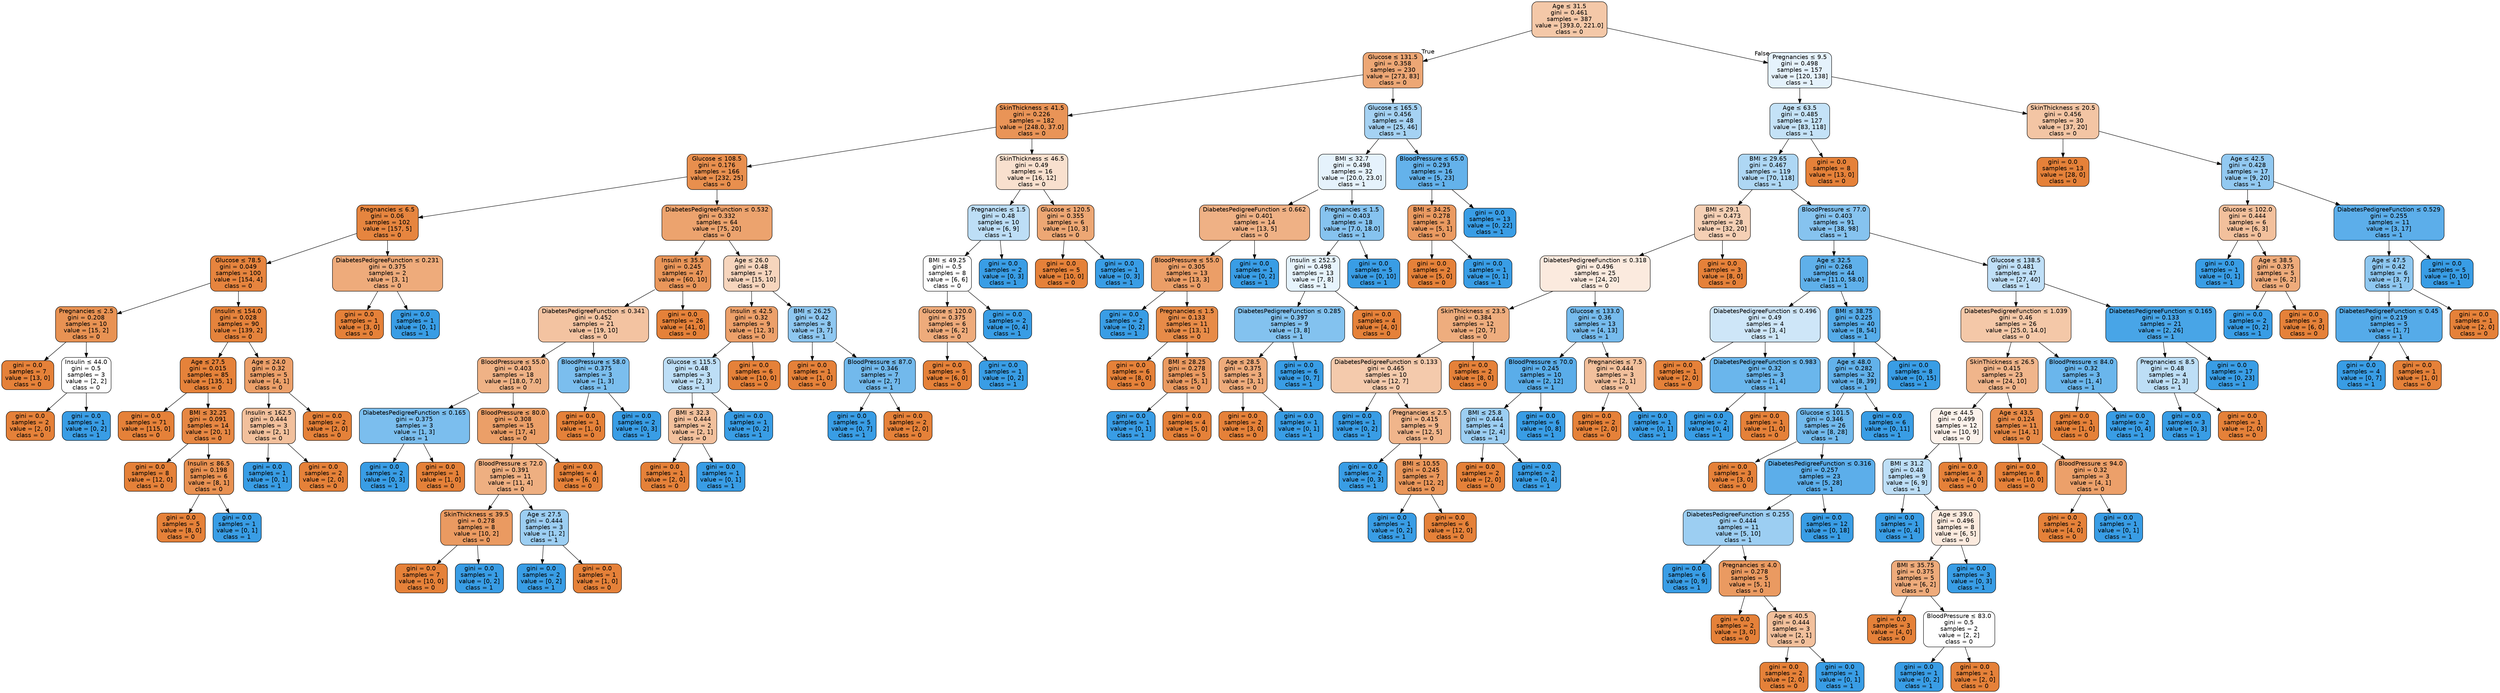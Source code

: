 digraph Tree {
node [shape=box, style="filled, rounded", color="black", fontname="helvetica"] ;
edge [fontname="helvetica"] ;
0 [label=<Age &le; 31.5<br/>gini = 0.461<br/>samples = 387<br/>value = [393.0, 221.0]<br/>class = 0>, fillcolor="#f4c8a8"] ;
1 [label=<Glucose &le; 131.5<br/>gini = 0.358<br/>samples = 230<br/>value = [273, 83]<br/>class = 0>, fillcolor="#eda775"] ;
0 -> 1 [labeldistance=2.5, labelangle=45, headlabel="True"] ;
2 [label=<SkinThickness &le; 41.5<br/>gini = 0.226<br/>samples = 182<br/>value = [248.0, 37.0]<br/>class = 0>, fillcolor="#e99457"] ;
1 -> 2 ;
3 [label=<Glucose &le; 108.5<br/>gini = 0.176<br/>samples = 166<br/>value = [232, 25]<br/>class = 0>, fillcolor="#e88f4e"] ;
2 -> 3 ;
4 [label=<Pregnancies &le; 6.5<br/>gini = 0.06<br/>samples = 102<br/>value = [157, 5]<br/>class = 0>, fillcolor="#e6853f"] ;
3 -> 4 ;
5 [label=<Glucose &le; 78.5<br/>gini = 0.049<br/>samples = 100<br/>value = [154, 4]<br/>class = 0>, fillcolor="#e6843e"] ;
4 -> 5 ;
6 [label=<Pregnancies &le; 2.5<br/>gini = 0.208<br/>samples = 10<br/>value = [15, 2]<br/>class = 0>, fillcolor="#e89253"] ;
5 -> 6 ;
7 [label=<gini = 0.0<br/>samples = 7<br/>value = [13, 0]<br/>class = 0>, fillcolor="#e58139"] ;
6 -> 7 ;
8 [label=<Insulin &le; 44.0<br/>gini = 0.5<br/>samples = 3<br/>value = [2, 2]<br/>class = 0>, fillcolor="#ffffff"] ;
6 -> 8 ;
9 [label=<gini = 0.0<br/>samples = 2<br/>value = [2, 0]<br/>class = 0>, fillcolor="#e58139"] ;
8 -> 9 ;
10 [label=<gini = 0.0<br/>samples = 1<br/>value = [0, 2]<br/>class = 1>, fillcolor="#399de5"] ;
8 -> 10 ;
11 [label=<Insulin &le; 154.0<br/>gini = 0.028<br/>samples = 90<br/>value = [139, 2]<br/>class = 0>, fillcolor="#e5833c"] ;
5 -> 11 ;
12 [label=<Age &le; 27.5<br/>gini = 0.015<br/>samples = 85<br/>value = [135, 1]<br/>class = 0>, fillcolor="#e5823a"] ;
11 -> 12 ;
13 [label=<gini = 0.0<br/>samples = 71<br/>value = [115, 0]<br/>class = 0>, fillcolor="#e58139"] ;
12 -> 13 ;
14 [label=<BMI &le; 32.25<br/>gini = 0.091<br/>samples = 14<br/>value = [20, 1]<br/>class = 0>, fillcolor="#e68743"] ;
12 -> 14 ;
15 [label=<gini = 0.0<br/>samples = 8<br/>value = [12, 0]<br/>class = 0>, fillcolor="#e58139"] ;
14 -> 15 ;
16 [label=<Insulin &le; 86.5<br/>gini = 0.198<br/>samples = 6<br/>value = [8, 1]<br/>class = 0>, fillcolor="#e89152"] ;
14 -> 16 ;
17 [label=<gini = 0.0<br/>samples = 5<br/>value = [8, 0]<br/>class = 0>, fillcolor="#e58139"] ;
16 -> 17 ;
18 [label=<gini = 0.0<br/>samples = 1<br/>value = [0, 1]<br/>class = 1>, fillcolor="#399de5"] ;
16 -> 18 ;
19 [label=<Age &le; 24.0<br/>gini = 0.32<br/>samples = 5<br/>value = [4, 1]<br/>class = 0>, fillcolor="#eca06a"] ;
11 -> 19 ;
20 [label=<Insulin &le; 162.5<br/>gini = 0.444<br/>samples = 3<br/>value = [2, 1]<br/>class = 0>, fillcolor="#f2c09c"] ;
19 -> 20 ;
21 [label=<gini = 0.0<br/>samples = 1<br/>value = [0, 1]<br/>class = 1>, fillcolor="#399de5"] ;
20 -> 21 ;
22 [label=<gini = 0.0<br/>samples = 2<br/>value = [2, 0]<br/>class = 0>, fillcolor="#e58139"] ;
20 -> 22 ;
23 [label=<gini = 0.0<br/>samples = 2<br/>value = [2, 0]<br/>class = 0>, fillcolor="#e58139"] ;
19 -> 23 ;
24 [label=<DiabetesPedigreeFunction &le; 0.231<br/>gini = 0.375<br/>samples = 2<br/>value = [3, 1]<br/>class = 0>, fillcolor="#eeab7b"] ;
4 -> 24 ;
25 [label=<gini = 0.0<br/>samples = 1<br/>value = [3, 0]<br/>class = 0>, fillcolor="#e58139"] ;
24 -> 25 ;
26 [label=<gini = 0.0<br/>samples = 1<br/>value = [0, 1]<br/>class = 1>, fillcolor="#399de5"] ;
24 -> 26 ;
27 [label=<DiabetesPedigreeFunction &le; 0.532<br/>gini = 0.332<br/>samples = 64<br/>value = [75, 20]<br/>class = 0>, fillcolor="#eca36e"] ;
3 -> 27 ;
28 [label=<Insulin &le; 35.5<br/>gini = 0.245<br/>samples = 47<br/>value = [60, 10]<br/>class = 0>, fillcolor="#e9965a"] ;
27 -> 28 ;
29 [label=<DiabetesPedigreeFunction &le; 0.341<br/>gini = 0.452<br/>samples = 21<br/>value = [19, 10]<br/>class = 0>, fillcolor="#f3c3a1"] ;
28 -> 29 ;
30 [label=<BloodPressure &le; 55.0<br/>gini = 0.403<br/>samples = 18<br/>value = [18.0, 7.0]<br/>class = 0>, fillcolor="#efb286"] ;
29 -> 30 ;
31 [label=<DiabetesPedigreeFunction &le; 0.165<br/>gini = 0.375<br/>samples = 3<br/>value = [1, 3]<br/>class = 1>, fillcolor="#7bbeee"] ;
30 -> 31 ;
32 [label=<gini = 0.0<br/>samples = 2<br/>value = [0, 3]<br/>class = 1>, fillcolor="#399de5"] ;
31 -> 32 ;
33 [label=<gini = 0.0<br/>samples = 1<br/>value = [1, 0]<br/>class = 0>, fillcolor="#e58139"] ;
31 -> 33 ;
34 [label=<BloodPressure &le; 80.0<br/>gini = 0.308<br/>samples = 15<br/>value = [17, 4]<br/>class = 0>, fillcolor="#eb9f68"] ;
30 -> 34 ;
35 [label=<BloodPressure &le; 72.0<br/>gini = 0.391<br/>samples = 11<br/>value = [11, 4]<br/>class = 0>, fillcolor="#eeaf81"] ;
34 -> 35 ;
36 [label=<SkinThickness &le; 39.5<br/>gini = 0.278<br/>samples = 8<br/>value = [10, 2]<br/>class = 0>, fillcolor="#ea9a61"] ;
35 -> 36 ;
37 [label=<gini = 0.0<br/>samples = 7<br/>value = [10, 0]<br/>class = 0>, fillcolor="#e58139"] ;
36 -> 37 ;
38 [label=<gini = 0.0<br/>samples = 1<br/>value = [0, 2]<br/>class = 1>, fillcolor="#399de5"] ;
36 -> 38 ;
39 [label=<Age &le; 27.5<br/>gini = 0.444<br/>samples = 3<br/>value = [1, 2]<br/>class = 1>, fillcolor="#9ccef2"] ;
35 -> 39 ;
40 [label=<gini = 0.0<br/>samples = 2<br/>value = [0, 2]<br/>class = 1>, fillcolor="#399de5"] ;
39 -> 40 ;
41 [label=<gini = 0.0<br/>samples = 1<br/>value = [1, 0]<br/>class = 0>, fillcolor="#e58139"] ;
39 -> 41 ;
42 [label=<gini = 0.0<br/>samples = 4<br/>value = [6, 0]<br/>class = 0>, fillcolor="#e58139"] ;
34 -> 42 ;
43 [label=<BloodPressure &le; 58.0<br/>gini = 0.375<br/>samples = 3<br/>value = [1, 3]<br/>class = 1>, fillcolor="#7bbeee"] ;
29 -> 43 ;
44 [label=<gini = 0.0<br/>samples = 1<br/>value = [1, 0]<br/>class = 0>, fillcolor="#e58139"] ;
43 -> 44 ;
45 [label=<gini = 0.0<br/>samples = 2<br/>value = [0, 3]<br/>class = 1>, fillcolor="#399de5"] ;
43 -> 45 ;
46 [label=<gini = 0.0<br/>samples = 26<br/>value = [41, 0]<br/>class = 0>, fillcolor="#e58139"] ;
28 -> 46 ;
47 [label=<Age &le; 26.0<br/>gini = 0.48<br/>samples = 17<br/>value = [15, 10]<br/>class = 0>, fillcolor="#f6d5bd"] ;
27 -> 47 ;
48 [label=<Insulin &le; 42.5<br/>gini = 0.32<br/>samples = 9<br/>value = [12, 3]<br/>class = 0>, fillcolor="#eca06a"] ;
47 -> 48 ;
49 [label=<Glucose &le; 115.5<br/>gini = 0.48<br/>samples = 3<br/>value = [2, 3]<br/>class = 1>, fillcolor="#bddef6"] ;
48 -> 49 ;
50 [label=<BMI &le; 32.3<br/>gini = 0.444<br/>samples = 2<br/>value = [2, 1]<br/>class = 0>, fillcolor="#f2c09c"] ;
49 -> 50 ;
51 [label=<gini = 0.0<br/>samples = 1<br/>value = [2, 0]<br/>class = 0>, fillcolor="#e58139"] ;
50 -> 51 ;
52 [label=<gini = 0.0<br/>samples = 1<br/>value = [0, 1]<br/>class = 1>, fillcolor="#399de5"] ;
50 -> 52 ;
53 [label=<gini = 0.0<br/>samples = 1<br/>value = [0, 2]<br/>class = 1>, fillcolor="#399de5"] ;
49 -> 53 ;
54 [label=<gini = 0.0<br/>samples = 6<br/>value = [10, 0]<br/>class = 0>, fillcolor="#e58139"] ;
48 -> 54 ;
55 [label=<BMI &le; 26.25<br/>gini = 0.42<br/>samples = 8<br/>value = [3, 7]<br/>class = 1>, fillcolor="#8ec7f0"] ;
47 -> 55 ;
56 [label=<gini = 0.0<br/>samples = 1<br/>value = [1, 0]<br/>class = 0>, fillcolor="#e58139"] ;
55 -> 56 ;
57 [label=<BloodPressure &le; 87.0<br/>gini = 0.346<br/>samples = 7<br/>value = [2, 7]<br/>class = 1>, fillcolor="#72b9ec"] ;
55 -> 57 ;
58 [label=<gini = 0.0<br/>samples = 5<br/>value = [0, 7]<br/>class = 1>, fillcolor="#399de5"] ;
57 -> 58 ;
59 [label=<gini = 0.0<br/>samples = 2<br/>value = [2, 0]<br/>class = 0>, fillcolor="#e58139"] ;
57 -> 59 ;
60 [label=<SkinThickness &le; 46.5<br/>gini = 0.49<br/>samples = 16<br/>value = [16, 12]<br/>class = 0>, fillcolor="#f8e0ce"] ;
2 -> 60 ;
61 [label=<Pregnancies &le; 1.5<br/>gini = 0.48<br/>samples = 10<br/>value = [6, 9]<br/>class = 1>, fillcolor="#bddef6"] ;
60 -> 61 ;
62 [label=<BMI &le; 49.25<br/>gini = 0.5<br/>samples = 8<br/>value = [6, 6]<br/>class = 0>, fillcolor="#ffffff"] ;
61 -> 62 ;
63 [label=<Glucose &le; 120.0<br/>gini = 0.375<br/>samples = 6<br/>value = [6, 2]<br/>class = 0>, fillcolor="#eeab7b"] ;
62 -> 63 ;
64 [label=<gini = 0.0<br/>samples = 5<br/>value = [6, 0]<br/>class = 0>, fillcolor="#e58139"] ;
63 -> 64 ;
65 [label=<gini = 0.0<br/>samples = 1<br/>value = [0, 2]<br/>class = 1>, fillcolor="#399de5"] ;
63 -> 65 ;
66 [label=<gini = 0.0<br/>samples = 2<br/>value = [0, 4]<br/>class = 1>, fillcolor="#399de5"] ;
62 -> 66 ;
67 [label=<gini = 0.0<br/>samples = 2<br/>value = [0, 3]<br/>class = 1>, fillcolor="#399de5"] ;
61 -> 67 ;
68 [label=<Glucose &le; 120.5<br/>gini = 0.355<br/>samples = 6<br/>value = [10, 3]<br/>class = 0>, fillcolor="#eda774"] ;
60 -> 68 ;
69 [label=<gini = 0.0<br/>samples = 5<br/>value = [10, 0]<br/>class = 0>, fillcolor="#e58139"] ;
68 -> 69 ;
70 [label=<gini = 0.0<br/>samples = 1<br/>value = [0, 3]<br/>class = 1>, fillcolor="#399de5"] ;
68 -> 70 ;
71 [label=<Glucose &le; 165.5<br/>gini = 0.456<br/>samples = 48<br/>value = [25, 46]<br/>class = 1>, fillcolor="#a5d2f3"] ;
1 -> 71 ;
72 [label=<BMI &le; 32.7<br/>gini = 0.498<br/>samples = 32<br/>value = [20.0, 23.0]<br/>class = 1>, fillcolor="#e5f2fc"] ;
71 -> 72 ;
73 [label=<DiabetesPedigreeFunction &le; 0.662<br/>gini = 0.401<br/>samples = 14<br/>value = [13, 5]<br/>class = 0>, fillcolor="#efb185"] ;
72 -> 73 ;
74 [label=<BloodPressure &le; 55.0<br/>gini = 0.305<br/>samples = 13<br/>value = [13, 3]<br/>class = 0>, fillcolor="#eb9e67"] ;
73 -> 74 ;
75 [label=<gini = 0.0<br/>samples = 2<br/>value = [0, 2]<br/>class = 1>, fillcolor="#399de5"] ;
74 -> 75 ;
76 [label=<Pregnancies &le; 1.5<br/>gini = 0.133<br/>samples = 11<br/>value = [13, 1]<br/>class = 0>, fillcolor="#e78b48"] ;
74 -> 76 ;
77 [label=<gini = 0.0<br/>samples = 6<br/>value = [8, 0]<br/>class = 0>, fillcolor="#e58139"] ;
76 -> 77 ;
78 [label=<BMI &le; 28.25<br/>gini = 0.278<br/>samples = 5<br/>value = [5, 1]<br/>class = 0>, fillcolor="#ea9a61"] ;
76 -> 78 ;
79 [label=<gini = 0.0<br/>samples = 1<br/>value = [0, 1]<br/>class = 1>, fillcolor="#399de5"] ;
78 -> 79 ;
80 [label=<gini = 0.0<br/>samples = 4<br/>value = [5, 0]<br/>class = 0>, fillcolor="#e58139"] ;
78 -> 80 ;
81 [label=<gini = 0.0<br/>samples = 1<br/>value = [0, 2]<br/>class = 1>, fillcolor="#399de5"] ;
73 -> 81 ;
82 [label=<Pregnancies &le; 1.5<br/>gini = 0.403<br/>samples = 18<br/>value = [7.0, 18.0]<br/>class = 1>, fillcolor="#86c3ef"] ;
72 -> 82 ;
83 [label=<Insulin &le; 252.5<br/>gini = 0.498<br/>samples = 13<br/>value = [7, 8]<br/>class = 1>, fillcolor="#e6f3fc"] ;
82 -> 83 ;
84 [label=<DiabetesPedigreeFunction &le; 0.285<br/>gini = 0.397<br/>samples = 9<br/>value = [3, 8]<br/>class = 1>, fillcolor="#83c2ef"] ;
83 -> 84 ;
85 [label=<Age &le; 28.5<br/>gini = 0.375<br/>samples = 3<br/>value = [3, 1]<br/>class = 0>, fillcolor="#eeab7b"] ;
84 -> 85 ;
86 [label=<gini = 0.0<br/>samples = 2<br/>value = [3, 0]<br/>class = 0>, fillcolor="#e58139"] ;
85 -> 86 ;
87 [label=<gini = 0.0<br/>samples = 1<br/>value = [0, 1]<br/>class = 1>, fillcolor="#399de5"] ;
85 -> 87 ;
88 [label=<gini = 0.0<br/>samples = 6<br/>value = [0, 7]<br/>class = 1>, fillcolor="#399de5"] ;
84 -> 88 ;
89 [label=<gini = 0.0<br/>samples = 4<br/>value = [4, 0]<br/>class = 0>, fillcolor="#e58139"] ;
83 -> 89 ;
90 [label=<gini = 0.0<br/>samples = 5<br/>value = [0, 10]<br/>class = 1>, fillcolor="#399de5"] ;
82 -> 90 ;
91 [label=<BloodPressure &le; 65.0<br/>gini = 0.293<br/>samples = 16<br/>value = [5, 23]<br/>class = 1>, fillcolor="#64b2eb"] ;
71 -> 91 ;
92 [label=<BMI &le; 34.25<br/>gini = 0.278<br/>samples = 3<br/>value = [5, 1]<br/>class = 0>, fillcolor="#ea9a61"] ;
91 -> 92 ;
93 [label=<gini = 0.0<br/>samples = 2<br/>value = [5, 0]<br/>class = 0>, fillcolor="#e58139"] ;
92 -> 93 ;
94 [label=<gini = 0.0<br/>samples = 1<br/>value = [0, 1]<br/>class = 1>, fillcolor="#399de5"] ;
92 -> 94 ;
95 [label=<gini = 0.0<br/>samples = 13<br/>value = [0, 22]<br/>class = 1>, fillcolor="#399de5"] ;
91 -> 95 ;
96 [label=<Pregnancies &le; 9.5<br/>gini = 0.498<br/>samples = 157<br/>value = [120, 138]<br/>class = 1>, fillcolor="#e5f2fc"] ;
0 -> 96 [labeldistance=2.5, labelangle=-45, headlabel="False"] ;
97 [label=<Age &le; 63.5<br/>gini = 0.485<br/>samples = 127<br/>value = [83, 118]<br/>class = 1>, fillcolor="#c4e2f7"] ;
96 -> 97 ;
98 [label=<BMI &le; 29.65<br/>gini = 0.467<br/>samples = 119<br/>value = [70, 118]<br/>class = 1>, fillcolor="#aed7f4"] ;
97 -> 98 ;
99 [label=<BMI &le; 29.1<br/>gini = 0.473<br/>samples = 28<br/>value = [32, 20]<br/>class = 0>, fillcolor="#f5d0b5"] ;
98 -> 99 ;
100 [label=<DiabetesPedigreeFunction &le; 0.318<br/>gini = 0.496<br/>samples = 25<br/>value = [24, 20]<br/>class = 0>, fillcolor="#fbeade"] ;
99 -> 100 ;
101 [label=<SkinThickness &le; 23.5<br/>gini = 0.384<br/>samples = 12<br/>value = [20, 7]<br/>class = 0>, fillcolor="#eead7e"] ;
100 -> 101 ;
102 [label=<DiabetesPedigreeFunction &le; 0.133<br/>gini = 0.465<br/>samples = 10<br/>value = [12, 7]<br/>class = 0>, fillcolor="#f4caac"] ;
101 -> 102 ;
103 [label=<gini = 0.0<br/>samples = 1<br/>value = [0, 2]<br/>class = 1>, fillcolor="#399de5"] ;
102 -> 103 ;
104 [label=<Pregnancies &le; 2.5<br/>gini = 0.415<br/>samples = 9<br/>value = [12, 5]<br/>class = 0>, fillcolor="#f0b58b"] ;
102 -> 104 ;
105 [label=<gini = 0.0<br/>samples = 2<br/>value = [0, 3]<br/>class = 1>, fillcolor="#399de5"] ;
104 -> 105 ;
106 [label=<BMI &le; 10.55<br/>gini = 0.245<br/>samples = 7<br/>value = [12, 2]<br/>class = 0>, fillcolor="#e9965a"] ;
104 -> 106 ;
107 [label=<gini = 0.0<br/>samples = 1<br/>value = [0, 2]<br/>class = 1>, fillcolor="#399de5"] ;
106 -> 107 ;
108 [label=<gini = 0.0<br/>samples = 6<br/>value = [12, 0]<br/>class = 0>, fillcolor="#e58139"] ;
106 -> 108 ;
109 [label=<gini = 0.0<br/>samples = 2<br/>value = [8, 0]<br/>class = 0>, fillcolor="#e58139"] ;
101 -> 109 ;
110 [label=<Glucose &le; 133.0<br/>gini = 0.36<br/>samples = 13<br/>value = [4, 13]<br/>class = 1>, fillcolor="#76bbed"] ;
100 -> 110 ;
111 [label=<BloodPressure &le; 70.0<br/>gini = 0.245<br/>samples = 10<br/>value = [2, 12]<br/>class = 1>, fillcolor="#5aade9"] ;
110 -> 111 ;
112 [label=<BMI &le; 25.8<br/>gini = 0.444<br/>samples = 4<br/>value = [2, 4]<br/>class = 1>, fillcolor="#9ccef2"] ;
111 -> 112 ;
113 [label=<gini = 0.0<br/>samples = 2<br/>value = [2, 0]<br/>class = 0>, fillcolor="#e58139"] ;
112 -> 113 ;
114 [label=<gini = 0.0<br/>samples = 2<br/>value = [0, 4]<br/>class = 1>, fillcolor="#399de5"] ;
112 -> 114 ;
115 [label=<gini = 0.0<br/>samples = 6<br/>value = [0, 8]<br/>class = 1>, fillcolor="#399de5"] ;
111 -> 115 ;
116 [label=<Pregnancies &le; 7.5<br/>gini = 0.444<br/>samples = 3<br/>value = [2, 1]<br/>class = 0>, fillcolor="#f2c09c"] ;
110 -> 116 ;
117 [label=<gini = 0.0<br/>samples = 2<br/>value = [2, 0]<br/>class = 0>, fillcolor="#e58139"] ;
116 -> 117 ;
118 [label=<gini = 0.0<br/>samples = 1<br/>value = [0, 1]<br/>class = 1>, fillcolor="#399de5"] ;
116 -> 118 ;
119 [label=<gini = 0.0<br/>samples = 3<br/>value = [8, 0]<br/>class = 0>, fillcolor="#e58139"] ;
99 -> 119 ;
120 [label=<BloodPressure &le; 77.0<br/>gini = 0.403<br/>samples = 91<br/>value = [38, 98]<br/>class = 1>, fillcolor="#86c3ef"] ;
98 -> 120 ;
121 [label=<Age &le; 32.5<br/>gini = 0.268<br/>samples = 44<br/>value = [11.0, 58.0]<br/>class = 1>, fillcolor="#5fb0ea"] ;
120 -> 121 ;
122 [label=<DiabetesPedigreeFunction &le; 0.496<br/>gini = 0.49<br/>samples = 4<br/>value = [3, 4]<br/>class = 1>, fillcolor="#cee6f8"] ;
121 -> 122 ;
123 [label=<gini = 0.0<br/>samples = 1<br/>value = [2, 0]<br/>class = 0>, fillcolor="#e58139"] ;
122 -> 123 ;
124 [label=<DiabetesPedigreeFunction &le; 0.983<br/>gini = 0.32<br/>samples = 3<br/>value = [1, 4]<br/>class = 1>, fillcolor="#6ab6ec"] ;
122 -> 124 ;
125 [label=<gini = 0.0<br/>samples = 2<br/>value = [0, 4]<br/>class = 1>, fillcolor="#399de5"] ;
124 -> 125 ;
126 [label=<gini = 0.0<br/>samples = 1<br/>value = [1, 0]<br/>class = 0>, fillcolor="#e58139"] ;
124 -> 126 ;
127 [label=<BMI &le; 38.75<br/>gini = 0.225<br/>samples = 40<br/>value = [8, 54]<br/>class = 1>, fillcolor="#56ace9"] ;
121 -> 127 ;
128 [label=<Age &le; 48.0<br/>gini = 0.282<br/>samples = 32<br/>value = [8, 39]<br/>class = 1>, fillcolor="#62b1ea"] ;
127 -> 128 ;
129 [label=<Glucose &le; 101.5<br/>gini = 0.346<br/>samples = 26<br/>value = [8, 28]<br/>class = 1>, fillcolor="#72b9ec"] ;
128 -> 129 ;
130 [label=<gini = 0.0<br/>samples = 3<br/>value = [3, 0]<br/>class = 0>, fillcolor="#e58139"] ;
129 -> 130 ;
131 [label=<DiabetesPedigreeFunction &le; 0.316<br/>gini = 0.257<br/>samples = 23<br/>value = [5, 28]<br/>class = 1>, fillcolor="#5caeea"] ;
129 -> 131 ;
132 [label=<DiabetesPedigreeFunction &le; 0.255<br/>gini = 0.444<br/>samples = 11<br/>value = [5, 10]<br/>class = 1>, fillcolor="#9ccef2"] ;
131 -> 132 ;
133 [label=<gini = 0.0<br/>samples = 6<br/>value = [0, 9]<br/>class = 1>, fillcolor="#399de5"] ;
132 -> 133 ;
134 [label=<Pregnancies &le; 4.0<br/>gini = 0.278<br/>samples = 5<br/>value = [5, 1]<br/>class = 0>, fillcolor="#ea9a61"] ;
132 -> 134 ;
135 [label=<gini = 0.0<br/>samples = 2<br/>value = [3, 0]<br/>class = 0>, fillcolor="#e58139"] ;
134 -> 135 ;
136 [label=<Age &le; 40.5<br/>gini = 0.444<br/>samples = 3<br/>value = [2, 1]<br/>class = 0>, fillcolor="#f2c09c"] ;
134 -> 136 ;
137 [label=<gini = 0.0<br/>samples = 2<br/>value = [2, 0]<br/>class = 0>, fillcolor="#e58139"] ;
136 -> 137 ;
138 [label=<gini = 0.0<br/>samples = 1<br/>value = [0, 1]<br/>class = 1>, fillcolor="#399de5"] ;
136 -> 138 ;
139 [label=<gini = 0.0<br/>samples = 12<br/>value = [0, 18]<br/>class = 1>, fillcolor="#399de5"] ;
131 -> 139 ;
140 [label=<gini = 0.0<br/>samples = 6<br/>value = [0, 11]<br/>class = 1>, fillcolor="#399de5"] ;
128 -> 140 ;
141 [label=<gini = 0.0<br/>samples = 8<br/>value = [0, 15]<br/>class = 1>, fillcolor="#399de5"] ;
127 -> 141 ;
142 [label=<Glucose &le; 138.5<br/>gini = 0.481<br/>samples = 47<br/>value = [27, 40]<br/>class = 1>, fillcolor="#bfdff7"] ;
120 -> 142 ;
143 [label=<DiabetesPedigreeFunction &le; 1.039<br/>gini = 0.46<br/>samples = 26<br/>value = [25.0, 14.0]<br/>class = 0>, fillcolor="#f4c8a8"] ;
142 -> 143 ;
144 [label=<SkinThickness &le; 26.5<br/>gini = 0.415<br/>samples = 23<br/>value = [24, 10]<br/>class = 0>, fillcolor="#f0b58b"] ;
143 -> 144 ;
145 [label=<Age &le; 44.5<br/>gini = 0.499<br/>samples = 12<br/>value = [10, 9]<br/>class = 0>, fillcolor="#fcf2eb"] ;
144 -> 145 ;
146 [label=<BMI &le; 31.2<br/>gini = 0.48<br/>samples = 9<br/>value = [6, 9]<br/>class = 1>, fillcolor="#bddef6"] ;
145 -> 146 ;
147 [label=<gini = 0.0<br/>samples = 1<br/>value = [0, 4]<br/>class = 1>, fillcolor="#399de5"] ;
146 -> 147 ;
148 [label=<Age &le; 39.0<br/>gini = 0.496<br/>samples = 8<br/>value = [6, 5]<br/>class = 0>, fillcolor="#fbeade"] ;
146 -> 148 ;
149 [label=<BMI &le; 35.75<br/>gini = 0.375<br/>samples = 5<br/>value = [6, 2]<br/>class = 0>, fillcolor="#eeab7b"] ;
148 -> 149 ;
150 [label=<gini = 0.0<br/>samples = 3<br/>value = [4, 0]<br/>class = 0>, fillcolor="#e58139"] ;
149 -> 150 ;
151 [label=<BloodPressure &le; 83.0<br/>gini = 0.5<br/>samples = 2<br/>value = [2, 2]<br/>class = 0>, fillcolor="#ffffff"] ;
149 -> 151 ;
152 [label=<gini = 0.0<br/>samples = 1<br/>value = [0, 2]<br/>class = 1>, fillcolor="#399de5"] ;
151 -> 152 ;
153 [label=<gini = 0.0<br/>samples = 1<br/>value = [2, 0]<br/>class = 0>, fillcolor="#e58139"] ;
151 -> 153 ;
154 [label=<gini = 0.0<br/>samples = 3<br/>value = [0, 3]<br/>class = 1>, fillcolor="#399de5"] ;
148 -> 154 ;
155 [label=<gini = 0.0<br/>samples = 3<br/>value = [4, 0]<br/>class = 0>, fillcolor="#e58139"] ;
145 -> 155 ;
156 [label=<Age &le; 43.5<br/>gini = 0.124<br/>samples = 11<br/>value = [14, 1]<br/>class = 0>, fillcolor="#e78a47"] ;
144 -> 156 ;
157 [label=<gini = 0.0<br/>samples = 8<br/>value = [10, 0]<br/>class = 0>, fillcolor="#e58139"] ;
156 -> 157 ;
158 [label=<BloodPressure &le; 94.0<br/>gini = 0.32<br/>samples = 3<br/>value = [4, 1]<br/>class = 0>, fillcolor="#eca06a"] ;
156 -> 158 ;
159 [label=<gini = 0.0<br/>samples = 2<br/>value = [4, 0]<br/>class = 0>, fillcolor="#e58139"] ;
158 -> 159 ;
160 [label=<gini = 0.0<br/>samples = 1<br/>value = [0, 1]<br/>class = 1>, fillcolor="#399de5"] ;
158 -> 160 ;
161 [label=<BloodPressure &le; 84.0<br/>gini = 0.32<br/>samples = 3<br/>value = [1, 4]<br/>class = 1>, fillcolor="#6ab6ec"] ;
143 -> 161 ;
162 [label=<gini = 0.0<br/>samples = 1<br/>value = [1, 0]<br/>class = 0>, fillcolor="#e58139"] ;
161 -> 162 ;
163 [label=<gini = 0.0<br/>samples = 2<br/>value = [0, 4]<br/>class = 1>, fillcolor="#399de5"] ;
161 -> 163 ;
164 [label=<DiabetesPedigreeFunction &le; 0.165<br/>gini = 0.133<br/>samples = 21<br/>value = [2, 26]<br/>class = 1>, fillcolor="#48a5e7"] ;
142 -> 164 ;
165 [label=<Pregnancies &le; 8.5<br/>gini = 0.48<br/>samples = 4<br/>value = [2, 3]<br/>class = 1>, fillcolor="#bddef6"] ;
164 -> 165 ;
166 [label=<gini = 0.0<br/>samples = 3<br/>value = [0, 3]<br/>class = 1>, fillcolor="#399de5"] ;
165 -> 166 ;
167 [label=<gini = 0.0<br/>samples = 1<br/>value = [2, 0]<br/>class = 0>, fillcolor="#e58139"] ;
165 -> 167 ;
168 [label=<gini = 0.0<br/>samples = 17<br/>value = [0, 23]<br/>class = 1>, fillcolor="#399de5"] ;
164 -> 168 ;
169 [label=<gini = 0.0<br/>samples = 8<br/>value = [13, 0]<br/>class = 0>, fillcolor="#e58139"] ;
97 -> 169 ;
170 [label=<SkinThickness &le; 20.5<br/>gini = 0.456<br/>samples = 30<br/>value = [37, 20]<br/>class = 0>, fillcolor="#f3c5a4"] ;
96 -> 170 ;
171 [label=<gini = 0.0<br/>samples = 13<br/>value = [28, 0]<br/>class = 0>, fillcolor="#e58139"] ;
170 -> 171 ;
172 [label=<Age &le; 42.5<br/>gini = 0.428<br/>samples = 17<br/>value = [9, 20]<br/>class = 1>, fillcolor="#92c9f1"] ;
170 -> 172 ;
173 [label=<Glucose &le; 102.0<br/>gini = 0.444<br/>samples = 6<br/>value = [6, 3]<br/>class = 0>, fillcolor="#f2c09c"] ;
172 -> 173 ;
174 [label=<gini = 0.0<br/>samples = 1<br/>value = [0, 1]<br/>class = 1>, fillcolor="#399de5"] ;
173 -> 174 ;
175 [label=<Age &le; 38.5<br/>gini = 0.375<br/>samples = 5<br/>value = [6, 2]<br/>class = 0>, fillcolor="#eeab7b"] ;
173 -> 175 ;
176 [label=<gini = 0.0<br/>samples = 2<br/>value = [0, 2]<br/>class = 1>, fillcolor="#399de5"] ;
175 -> 176 ;
177 [label=<gini = 0.0<br/>samples = 3<br/>value = [6, 0]<br/>class = 0>, fillcolor="#e58139"] ;
175 -> 177 ;
178 [label=<DiabetesPedigreeFunction &le; 0.529<br/>gini = 0.255<br/>samples = 11<br/>value = [3, 17]<br/>class = 1>, fillcolor="#5caeea"] ;
172 -> 178 ;
179 [label=<Age &le; 47.5<br/>gini = 0.42<br/>samples = 6<br/>value = [3, 7]<br/>class = 1>, fillcolor="#8ec7f0"] ;
178 -> 179 ;
180 [label=<DiabetesPedigreeFunction &le; 0.45<br/>gini = 0.219<br/>samples = 5<br/>value = [1, 7]<br/>class = 1>, fillcolor="#55abe9"] ;
179 -> 180 ;
181 [label=<gini = 0.0<br/>samples = 4<br/>value = [0, 7]<br/>class = 1>, fillcolor="#399de5"] ;
180 -> 181 ;
182 [label=<gini = 0.0<br/>samples = 1<br/>value = [1, 0]<br/>class = 0>, fillcolor="#e58139"] ;
180 -> 182 ;
183 [label=<gini = 0.0<br/>samples = 1<br/>value = [2, 0]<br/>class = 0>, fillcolor="#e58139"] ;
179 -> 183 ;
184 [label=<gini = 0.0<br/>samples = 5<br/>value = [0, 10]<br/>class = 1>, fillcolor="#399de5"] ;
178 -> 184 ;
}